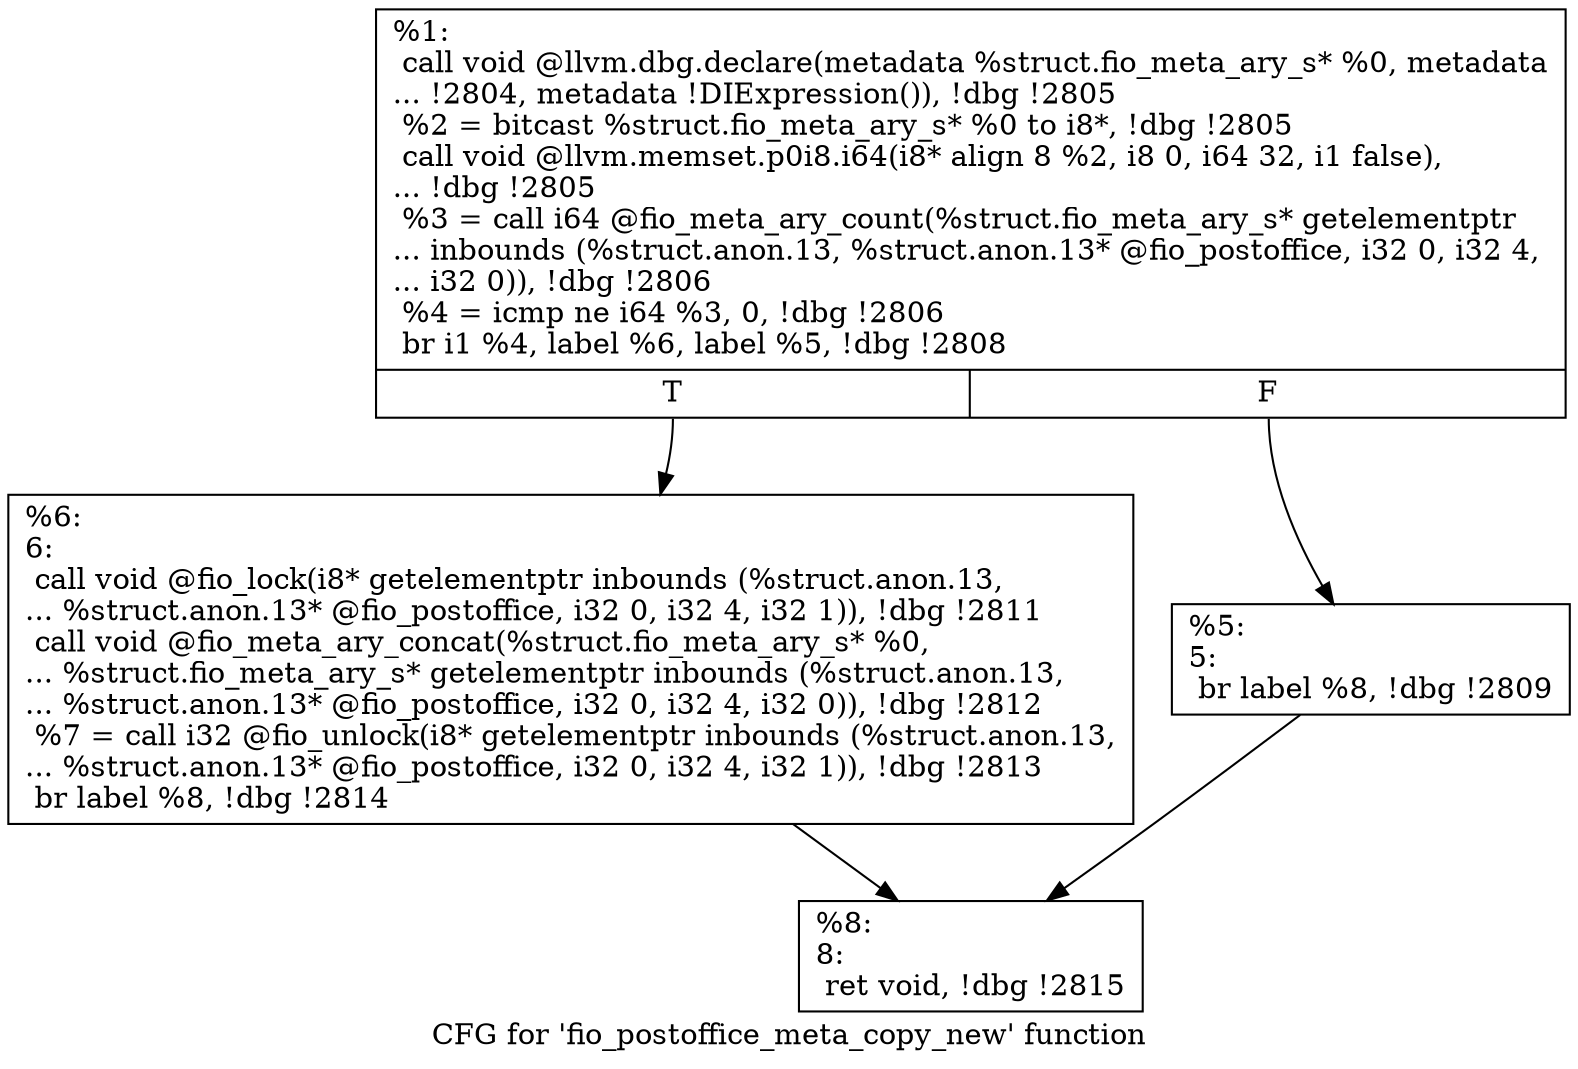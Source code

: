 digraph "CFG for 'fio_postoffice_meta_copy_new' function" {
	label="CFG for 'fio_postoffice_meta_copy_new' function";

	Node0x556851501600 [shape=record,label="{%1:\l  call void @llvm.dbg.declare(metadata %struct.fio_meta_ary_s* %0, metadata\l... !2804, metadata !DIExpression()), !dbg !2805\l  %2 = bitcast %struct.fio_meta_ary_s* %0 to i8*, !dbg !2805\l  call void @llvm.memset.p0i8.i64(i8* align 8 %2, i8 0, i64 32, i1 false),\l... !dbg !2805\l  %3 = call i64 @fio_meta_ary_count(%struct.fio_meta_ary_s* getelementptr\l... inbounds (%struct.anon.13, %struct.anon.13* @fio_postoffice, i32 0, i32 4,\l... i32 0)), !dbg !2806\l  %4 = icmp ne i64 %3, 0, !dbg !2806\l  br i1 %4, label %6, label %5, !dbg !2808\l|{<s0>T|<s1>F}}"];
	Node0x556851501600:s0 -> Node0x556851504b70;
	Node0x556851501600:s1 -> Node0x556851504b20;
	Node0x556851504b20 [shape=record,label="{%5:\l5:                                                \l  br label %8, !dbg !2809\l}"];
	Node0x556851504b20 -> Node0x556851504bc0;
	Node0x556851504b70 [shape=record,label="{%6:\l6:                                                \l  call void @fio_lock(i8* getelementptr inbounds (%struct.anon.13,\l... %struct.anon.13* @fio_postoffice, i32 0, i32 4, i32 1)), !dbg !2811\l  call void @fio_meta_ary_concat(%struct.fio_meta_ary_s* %0,\l... %struct.fio_meta_ary_s* getelementptr inbounds (%struct.anon.13,\l... %struct.anon.13* @fio_postoffice, i32 0, i32 4, i32 0)), !dbg !2812\l  %7 = call i32 @fio_unlock(i8* getelementptr inbounds (%struct.anon.13,\l... %struct.anon.13* @fio_postoffice, i32 0, i32 4, i32 1)), !dbg !2813\l  br label %8, !dbg !2814\l}"];
	Node0x556851504b70 -> Node0x556851504bc0;
	Node0x556851504bc0 [shape=record,label="{%8:\l8:                                                \l  ret void, !dbg !2815\l}"];
}
